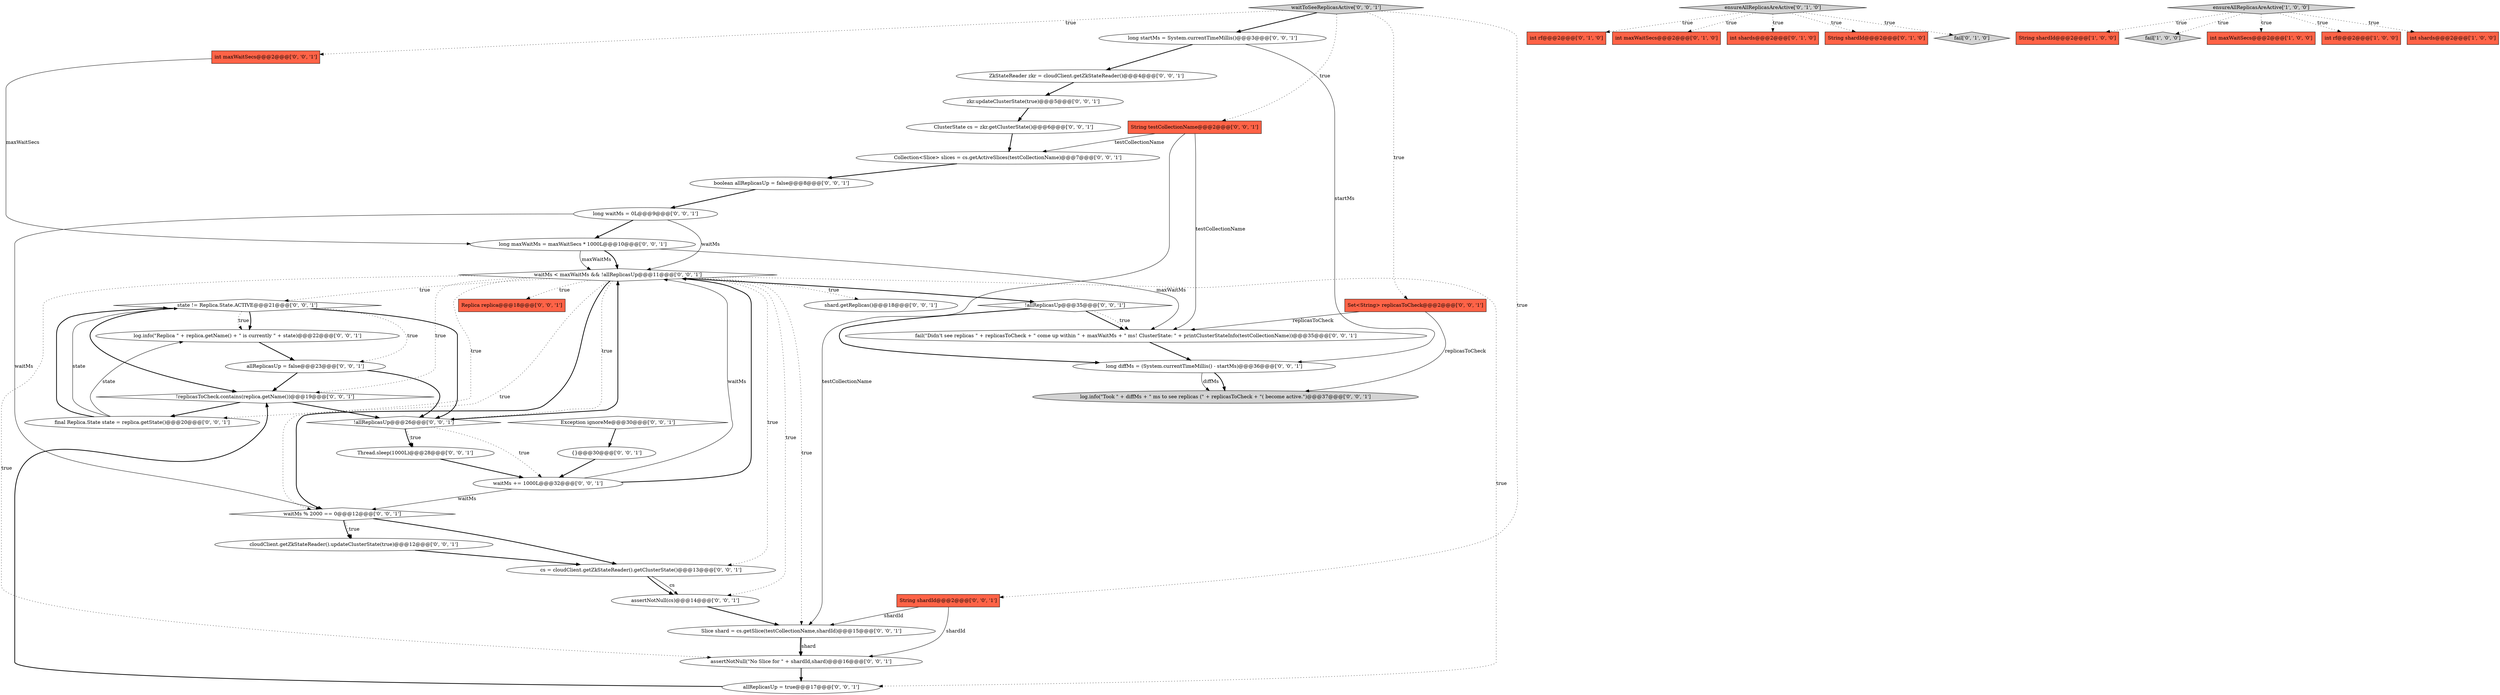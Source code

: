 digraph {
18 [style = filled, label = "long diffMs = (System.currentTimeMillis() - startMs)@@@36@@@['0', '0', '1']", fillcolor = white, shape = ellipse image = "AAA0AAABBB3BBB"];
29 [style = filled, label = "state != Replica.State.ACTIVE@@@21@@@['0', '0', '1']", fillcolor = white, shape = diamond image = "AAA0AAABBB3BBB"];
37 [style = filled, label = "zkr.updateClusterState(true)@@@5@@@['0', '0', '1']", fillcolor = white, shape = ellipse image = "AAA0AAABBB3BBB"];
25 [style = filled, label = "assertNotNull(cs)@@@14@@@['0', '0', '1']", fillcolor = white, shape = ellipse image = "AAA0AAABBB3BBB"];
28 [style = filled, label = "cloudClient.getZkStateReader().updateClusterState(true)@@@12@@@['0', '0', '1']", fillcolor = white, shape = ellipse image = "AAA0AAABBB3BBB"];
7 [style = filled, label = "int rf@@@2@@@['0', '1', '0']", fillcolor = tomato, shape = box image = "AAA0AAABBB2BBB"];
3 [style = filled, label = "String shardId@@@2@@@['1', '0', '0']", fillcolor = tomato, shape = box image = "AAA0AAABBB1BBB"];
5 [style = filled, label = "ensureAllReplicasAreActive['1', '0', '0']", fillcolor = lightgray, shape = diamond image = "AAA0AAABBB1BBB"];
16 [style = filled, label = "cs = cloudClient.getZkStateReader().getClusterState()@@@13@@@['0', '0', '1']", fillcolor = white, shape = ellipse image = "AAA0AAABBB3BBB"];
19 [style = filled, label = "assertNotNull(\"No Slice for \" + shardId,shard)@@@16@@@['0', '0', '1']", fillcolor = white, shape = ellipse image = "AAA0AAABBB3BBB"];
13 [style = filled, label = "waitMs % 2000 == 0@@@12@@@['0', '0', '1']", fillcolor = white, shape = diamond image = "AAA0AAABBB3BBB"];
32 [style = filled, label = "fail(\"Didn't see replicas \" + replicasToCheck + \" come up within \" + maxWaitMs + \" ms! ClusterState: \" + printClusterStateInfo(testCollectionName))@@@35@@@['0', '0', '1']", fillcolor = white, shape = ellipse image = "AAA0AAABBB3BBB"];
14 [style = filled, label = "long waitMs = 0L@@@9@@@['0', '0', '1']", fillcolor = white, shape = ellipse image = "AAA0AAABBB3BBB"];
20 [style = filled, label = "!allReplicasUp@@@35@@@['0', '0', '1']", fillcolor = white, shape = diamond image = "AAA0AAABBB3BBB"];
2 [style = filled, label = "fail['1', '0', '0']", fillcolor = lightgray, shape = diamond image = "AAA0AAABBB1BBB"];
21 [style = filled, label = "int maxWaitSecs@@@2@@@['0', '0', '1']", fillcolor = tomato, shape = box image = "AAA0AAABBB3BBB"];
46 [style = filled, label = "ZkStateReader zkr = cloudClient.getZkStateReader()@@@4@@@['0', '0', '1']", fillcolor = white, shape = ellipse image = "AAA0AAABBB3BBB"];
40 [style = filled, label = "final Replica.State state = replica.getState()@@@20@@@['0', '0', '1']", fillcolor = white, shape = ellipse image = "AAA0AAABBB3BBB"];
26 [style = filled, label = "waitMs += 1000L@@@32@@@['0', '0', '1']", fillcolor = white, shape = ellipse image = "AAA0AAABBB3BBB"];
34 [style = filled, label = "Collection<Slice> slices = cs.getActiveSlices(testCollectionName)@@@7@@@['0', '0', '1']", fillcolor = white, shape = ellipse image = "AAA0AAABBB3BBB"];
24 [style = filled, label = "long startMs = System.currentTimeMillis()@@@3@@@['0', '0', '1']", fillcolor = white, shape = ellipse image = "AAA0AAABBB3BBB"];
44 [style = filled, label = "log.info(\"Replica \" + replica.getName() + \" is currently \" + state)@@@22@@@['0', '0', '1']", fillcolor = white, shape = ellipse image = "AAA0AAABBB3BBB"];
9 [style = filled, label = "int maxWaitSecs@@@2@@@['0', '1', '0']", fillcolor = tomato, shape = box image = "AAA0AAABBB2BBB"];
33 [style = filled, label = "shard.getReplicas()@@@18@@@['0', '0', '1']", fillcolor = white, shape = ellipse image = "AAA0AAABBB3BBB"];
1 [style = filled, label = "int maxWaitSecs@@@2@@@['1', '0', '0']", fillcolor = tomato, shape = box image = "AAA0AAABBB1BBB"];
35 [style = filled, label = "allReplicasUp = false@@@23@@@['0', '0', '1']", fillcolor = white, shape = ellipse image = "AAA0AAABBB3BBB"];
41 [style = filled, label = "boolean allReplicasUp = false@@@8@@@['0', '0', '1']", fillcolor = white, shape = ellipse image = "AAA0AAABBB3BBB"];
4 [style = filled, label = "int rf@@@2@@@['1', '0', '0']", fillcolor = tomato, shape = box image = "AAA0AAABBB1BBB"];
11 [style = filled, label = "int shards@@@2@@@['0', '1', '0']", fillcolor = tomato, shape = box image = "AAA0AAABBB2BBB"];
48 [style = filled, label = "long maxWaitMs = maxWaitSecs * 1000L@@@10@@@['0', '0', '1']", fillcolor = white, shape = ellipse image = "AAA0AAABBB3BBB"];
47 [style = filled, label = "Replica replica@@@18@@@['0', '0', '1']", fillcolor = tomato, shape = box image = "AAA0AAABBB3BBB"];
43 [style = filled, label = "!replicasToCheck.contains(replica.getName())@@@19@@@['0', '0', '1']", fillcolor = white, shape = diamond image = "AAA0AAABBB3BBB"];
38 [style = filled, label = "!allReplicasUp@@@26@@@['0', '0', '1']", fillcolor = white, shape = diamond image = "AAA0AAABBB3BBB"];
36 [style = filled, label = "ClusterState cs = zkr.getClusterState()@@@6@@@['0', '0', '1']", fillcolor = white, shape = ellipse image = "AAA0AAABBB3BBB"];
22 [style = filled, label = "log.info(\"Took \" + diffMs + \" ms to see replicas (\" + replicasToCheck + \"( become active.\")@@@37@@@['0', '0', '1']", fillcolor = lightgray, shape = ellipse image = "AAA0AAABBB3BBB"];
31 [style = filled, label = "waitToSeeReplicasActive['0', '0', '1']", fillcolor = lightgray, shape = diamond image = "AAA0AAABBB3BBB"];
39 [style = filled, label = "Exception ignoreMe@@@30@@@['0', '0', '1']", fillcolor = white, shape = diamond image = "AAA0AAABBB3BBB"];
42 [style = filled, label = "Thread.sleep(1000L)@@@28@@@['0', '0', '1']", fillcolor = white, shape = ellipse image = "AAA0AAABBB3BBB"];
23 [style = filled, label = "String shardId@@@2@@@['0', '0', '1']", fillcolor = tomato, shape = box image = "AAA0AAABBB3BBB"];
8 [style = filled, label = "String shardId@@@2@@@['0', '1', '0']", fillcolor = tomato, shape = box image = "AAA0AAABBB2BBB"];
0 [style = filled, label = "int shards@@@2@@@['1', '0', '0']", fillcolor = tomato, shape = box image = "AAA0AAABBB1BBB"];
12 [style = filled, label = "waitMs < maxWaitMs && !allReplicasUp@@@11@@@['0', '0', '1']", fillcolor = white, shape = diamond image = "AAA0AAABBB3BBB"];
6 [style = filled, label = "ensureAllReplicasAreActive['0', '1', '0']", fillcolor = lightgray, shape = diamond image = "AAA0AAABBB2BBB"];
10 [style = filled, label = "fail['0', '1', '0']", fillcolor = lightgray, shape = diamond image = "AAA0AAABBB2BBB"];
27 [style = filled, label = "allReplicasUp = true@@@17@@@['0', '0', '1']", fillcolor = white, shape = ellipse image = "AAA0AAABBB3BBB"];
45 [style = filled, label = "String testCollectionName@@@2@@@['0', '0', '1']", fillcolor = tomato, shape = box image = "AAA0AAABBB3BBB"];
17 [style = filled, label = "{}@@@30@@@['0', '0', '1']", fillcolor = white, shape = ellipse image = "AAA0AAABBB3BBB"];
15 [style = filled, label = "Set<String> replicasToCheck@@@2@@@['0', '0', '1']", fillcolor = tomato, shape = box image = "AAA0AAABBB3BBB"];
30 [style = filled, label = "Slice shard = cs.getSlice(testCollectionName,shardId)@@@15@@@['0', '0', '1']", fillcolor = white, shape = ellipse image = "AAA0AAABBB3BBB"];
45->32 [style = solid, label="testCollectionName"];
12->40 [style = dotted, label="true"];
21->48 [style = solid, label="maxWaitSecs"];
13->28 [style = dotted, label="true"];
25->30 [style = bold, label=""];
44->35 [style = bold, label=""];
5->1 [style = dotted, label="true"];
38->12 [style = bold, label=""];
16->25 [style = solid, label="cs"];
35->43 [style = bold, label=""];
38->42 [style = bold, label=""];
43->40 [style = bold, label=""];
48->12 [style = bold, label=""];
31->21 [style = dotted, label="true"];
26->12 [style = bold, label=""];
18->22 [style = bold, label=""];
48->12 [style = solid, label="maxWaitMs"];
30->19 [style = solid, label="shard"];
29->43 [style = bold, label=""];
29->44 [style = bold, label=""];
35->38 [style = bold, label=""];
6->11 [style = dotted, label="true"];
32->18 [style = bold, label=""];
14->48 [style = bold, label=""];
24->46 [style = bold, label=""];
12->33 [style = dotted, label="true"];
37->36 [style = bold, label=""];
23->19 [style = solid, label="shardId"];
5->3 [style = dotted, label="true"];
26->12 [style = solid, label="waitMs"];
46->37 [style = bold, label=""];
13->16 [style = bold, label=""];
5->4 [style = dotted, label="true"];
20->18 [style = bold, label=""];
30->19 [style = bold, label=""];
12->27 [style = dotted, label="true"];
12->47 [style = dotted, label="true"];
12->19 [style = dotted, label="true"];
31->23 [style = dotted, label="true"];
48->32 [style = solid, label="maxWaitMs"];
31->15 [style = dotted, label="true"];
40->44 [style = solid, label="state"];
6->7 [style = dotted, label="true"];
29->38 [style = bold, label=""];
12->25 [style = dotted, label="true"];
38->42 [style = dotted, label="true"];
40->29 [style = bold, label=""];
27->43 [style = bold, label=""];
31->45 [style = dotted, label="true"];
31->24 [style = bold, label=""];
45->34 [style = solid, label="testCollectionName"];
12->43 [style = dotted, label="true"];
12->20 [style = bold, label=""];
5->0 [style = dotted, label="true"];
6->10 [style = dotted, label="true"];
12->13 [style = bold, label=""];
12->13 [style = dotted, label="true"];
18->22 [style = solid, label="diffMs"];
43->38 [style = bold, label=""];
6->9 [style = dotted, label="true"];
15->32 [style = solid, label="replicasToCheck"];
39->17 [style = bold, label=""];
6->8 [style = dotted, label="true"];
36->34 [style = bold, label=""];
41->14 [style = bold, label=""];
14->13 [style = solid, label="waitMs"];
5->2 [style = dotted, label="true"];
15->22 [style = solid, label="replicasToCheck"];
40->29 [style = solid, label="state"];
42->26 [style = bold, label=""];
17->26 [style = bold, label=""];
12->29 [style = dotted, label="true"];
26->13 [style = solid, label="waitMs"];
24->18 [style = solid, label="startMs"];
29->44 [style = dotted, label="true"];
20->32 [style = bold, label=""];
16->25 [style = bold, label=""];
34->41 [style = bold, label=""];
12->38 [style = dotted, label="true"];
23->30 [style = solid, label="shardId"];
28->16 [style = bold, label=""];
12->30 [style = dotted, label="true"];
38->26 [style = dotted, label="true"];
12->16 [style = dotted, label="true"];
19->27 [style = bold, label=""];
14->12 [style = solid, label="waitMs"];
20->32 [style = dotted, label="true"];
29->35 [style = dotted, label="true"];
45->30 [style = solid, label="testCollectionName"];
13->28 [style = bold, label=""];
}

